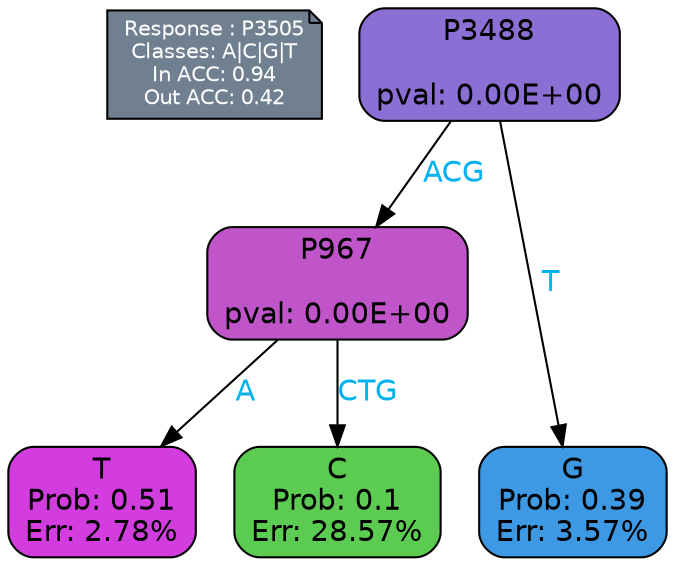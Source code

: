 digraph Tree {
node [shape=box, style="filled, rounded", color="black", fontname=helvetica] ;
graph [ranksep=equally, splines=polylines, bgcolor=transparent, dpi=600] ;
edge [fontname=helvetica] ;
LEGEND [label="Response : P3505
Classes: A|C|G|T
In ACC: 0.94
Out ACC: 0.42
",shape=note,align=left,style=filled,fillcolor="slategray",fontcolor="white",fontsize=10];1 [label="P3488

pval: 0.00E+00", fillcolor="#8c6fd4"] ;
2 [label="P967

pval: 0.00E+00", fillcolor="#bf55c9"] ;
3 [label="T
Prob: 0.51
Err: 2.78%", fillcolor="#d33de0"] ;
4 [label="C
Prob: 0.1
Err: 28.57%", fillcolor="#5bcc51"] ;
5 [label="G
Prob: 0.39
Err: 3.57%", fillcolor="#3e99e5"] ;
1 -> 2 [label="ACG",fontcolor=deepskyblue2] ;
1 -> 5 [label="T",fontcolor=deepskyblue2] ;
2 -> 3 [label="A",fontcolor=deepskyblue2] ;
2 -> 4 [label="CTG",fontcolor=deepskyblue2] ;
{rank = same; 3;4;5;}{rank = same; LEGEND;1;}}